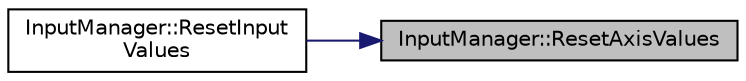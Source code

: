 digraph "InputManager::ResetAxisValues"
{
 // LATEX_PDF_SIZE
  edge [fontname="Helvetica",fontsize="10",labelfontname="Helvetica",labelfontsize="10"];
  node [fontname="Helvetica",fontsize="10",shape=record];
  rankdir="RL";
  Node67 [label="InputManager::ResetAxisValues",height=0.2,width=0.4,color="black", fillcolor="grey75", style="filled", fontcolor="black",tooltip="resets mouse movement values to their original data"];
  Node67 -> Node68 [dir="back",color="midnightblue",fontsize="10",style="solid",fontname="Helvetica"];
  Node68 [label="InputManager::ResetInput\lValues",height=0.2,width=0.4,color="black", fillcolor="white", style="filled",URL="$class_input_manager.html#a71dfb54d4f12da17bb2f29d5a7673334",tooltip="resets all input values to their original data"];
}

